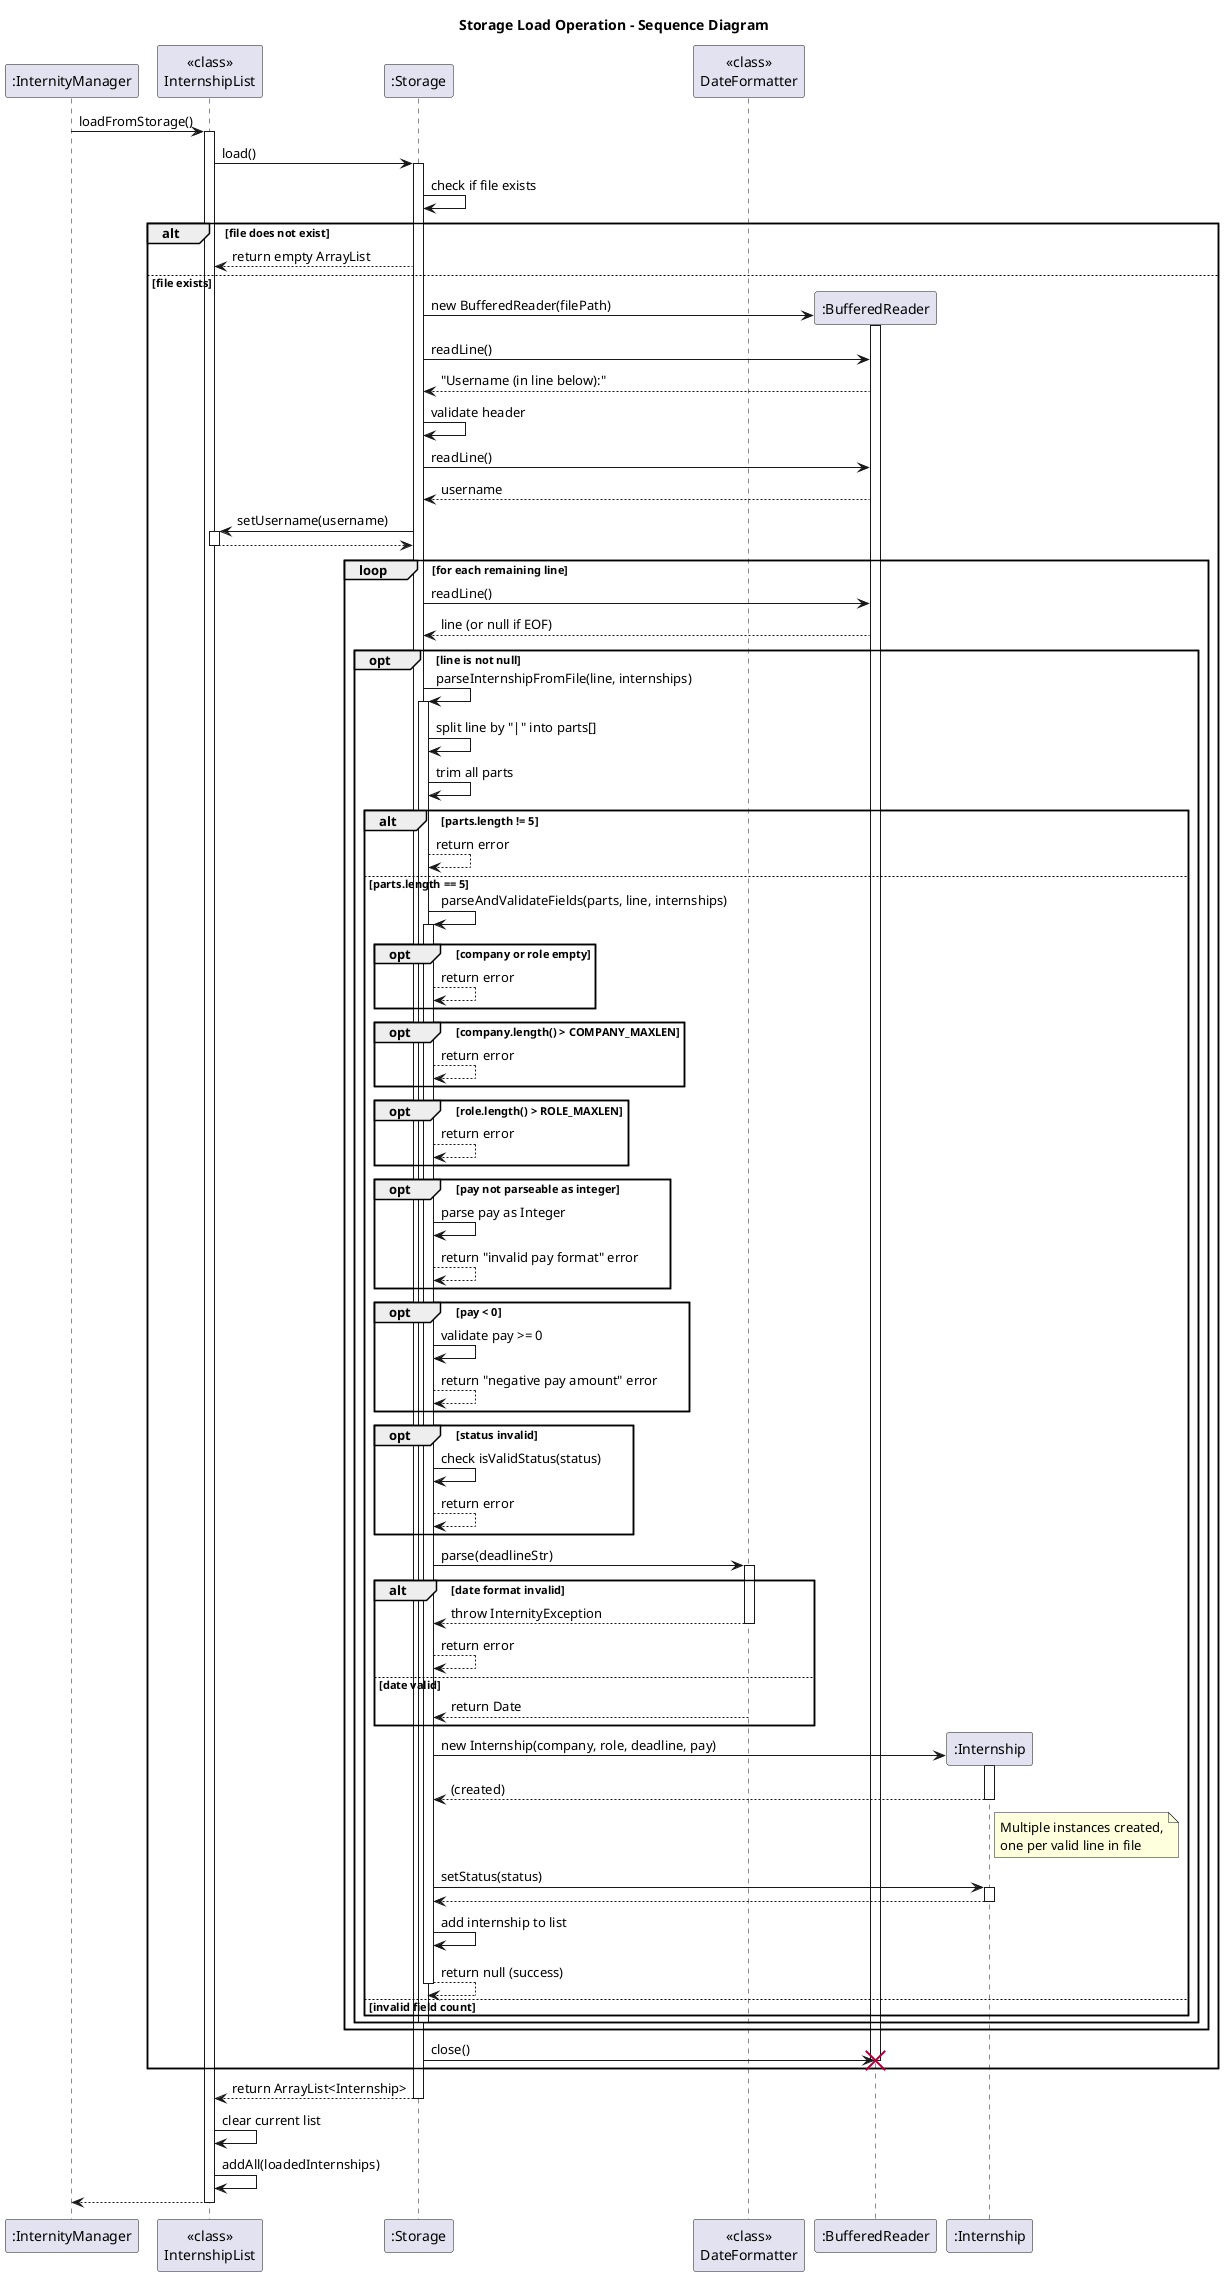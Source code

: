 @startuml
title Storage Load Operation - Sequence Diagram

participant ":InternityManager" as IM
participant "<<class>>\nInternshipList" as IL
participant ":Storage" as S
participant "<<class>>\nDateFormatter" as DF

IM -> IL: loadFromStorage()
activate IL

IL -> S: load()
activate S

S -> S: check if file exists
alt file does not exist
    S --> IL: return empty ArrayList
else file exists
    create ":BufferedReader" as BR
    S -> BR**: new BufferedReader(filePath)
    activate BR

    S -> BR: readLine()
    BR --> S: "Username (in line below):"

    S -> S: validate header

    S -> BR: readLine()
    BR --> S: username

    S -> IL: setUsername(username)
    activate IL
    IL --> S:
    deactivate IL

    loop for each remaining line
        S -> BR: readLine()
        BR --> S: line (or null if EOF)

        opt line is not null
            S -> S: parseInternshipFromFile(line, internships)
            activate S

            S -> S: split line by "|" into parts[]
            S -> S: trim all parts

            alt parts.length != 5
                S --> S: return error
            else parts.length == 5
                S -> S: parseAndValidateFields(parts, line, internships)
                activate S

                opt company or role empty
                    S --> S: return error
                end

                opt company.length() > COMPANY_MAXLEN
                    S --> S: return error
                end

                opt role.length() > ROLE_MAXLEN
                    S --> S: return error
                end

                opt pay not parseable as integer
                    S -> S: parse pay as Integer
                    S --> S: return "invalid pay format" error
                end

                opt pay < 0
                    S -> S: validate pay >= 0
                    S --> S: return "negative pay amount" error
                end

                opt status invalid
                    S -> S: check isValidStatus(status)
                    S --> S: return error
                end

                S -> DF: parse(deadlineStr)
                activate DF
                alt date format invalid
                    DF --> S: throw InternityException
                    deactivate DF
                    S --> S: return error
                else date valid
                    DF --> S: return Date
                    deactivate DF
                end

                create ":Internship" as Intern
                S -> Intern**: new Internship(company, role, deadline, pay)
                activate Intern
                return (created)
                note right of Intern: Multiple instances created,\none per valid line in file

                S -> Intern: setStatus(status)
                activate Intern
                Intern --> S:
                deactivate Intern

                S -> S: add internship to list
                S --> S: return null (success)

                deactivate S
            else invalid field count
            end

            deactivate S
        end
    end

    S -> BR: close()
    deactivate BR
    destroy BR
end

S --> IL: return ArrayList<Internship>
deactivate S

IL -> IL: clear current list
IL -> IL: addAll(loadedInternships)

IL --> IM:
deactivate IL

@enduml